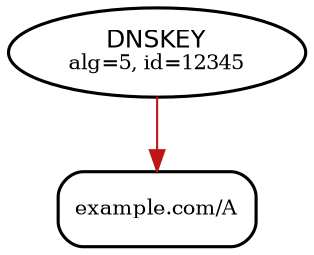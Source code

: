 digraph {
	graph [rankdir="BT"]
	b [label=<<FONT POINT-SIZE="12" FACE="Helvetica">DNSKEY</FONT><BR/><FONT POINT-SIZE="10">alg=5, id=12345</FONT>>, penwidth="1.5"]
	c [label="example.com/A", fontsize="10", shape="rectangle", style="rounded", penwidth="1.5"]
  c -> b [color="#be1515", dir="back"]
}
